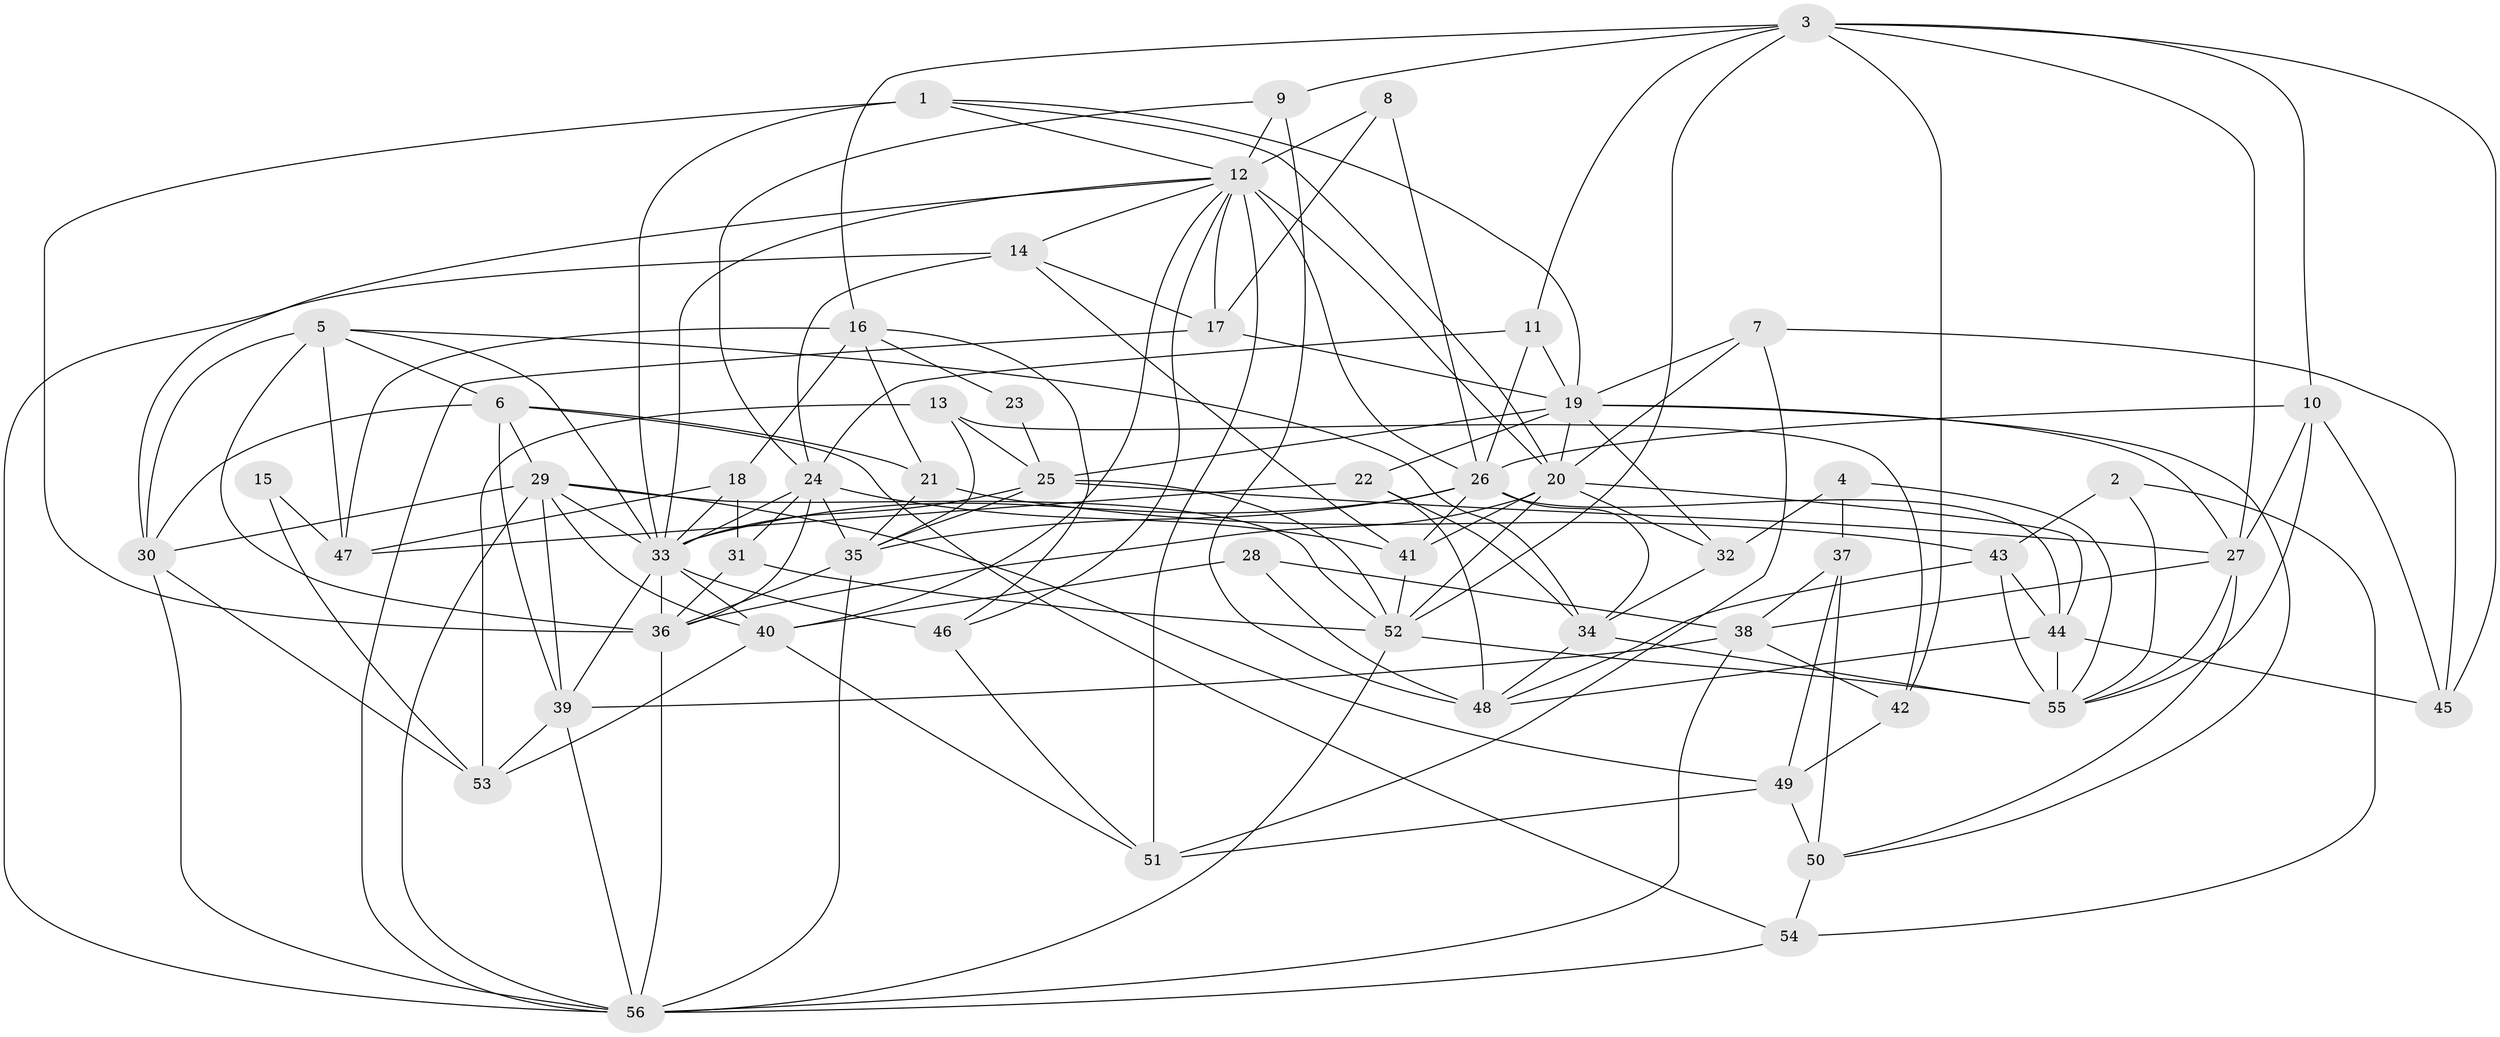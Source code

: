 // original degree distribution, {4: 0.24107142857142858, 3: 0.29464285714285715, 2: 0.125, 5: 0.20535714285714285, 6: 0.08928571428571429, 7: 0.026785714285714284, 9: 0.008928571428571428, 8: 0.008928571428571428}
// Generated by graph-tools (version 1.1) at 2025/02/03/09/25 03:02:06]
// undirected, 56 vertices, 159 edges
graph export_dot {
graph [start="1"]
  node [color=gray90,style=filled];
  1;
  2;
  3;
  4;
  5;
  6;
  7;
  8;
  9;
  10;
  11;
  12;
  13;
  14;
  15;
  16;
  17;
  18;
  19;
  20;
  21;
  22;
  23;
  24;
  25;
  26;
  27;
  28;
  29;
  30;
  31;
  32;
  33;
  34;
  35;
  36;
  37;
  38;
  39;
  40;
  41;
  42;
  43;
  44;
  45;
  46;
  47;
  48;
  49;
  50;
  51;
  52;
  53;
  54;
  55;
  56;
  1 -- 12 [weight=1.0];
  1 -- 19 [weight=1.0];
  1 -- 20 [weight=1.0];
  1 -- 33 [weight=1.0];
  1 -- 36 [weight=2.0];
  2 -- 43 [weight=1.0];
  2 -- 54 [weight=1.0];
  2 -- 55 [weight=1.0];
  3 -- 9 [weight=1.0];
  3 -- 10 [weight=1.0];
  3 -- 11 [weight=1.0];
  3 -- 16 [weight=1.0];
  3 -- 27 [weight=1.0];
  3 -- 42 [weight=1.0];
  3 -- 45 [weight=1.0];
  3 -- 52 [weight=1.0];
  4 -- 32 [weight=1.0];
  4 -- 37 [weight=1.0];
  4 -- 55 [weight=1.0];
  5 -- 6 [weight=1.0];
  5 -- 30 [weight=2.0];
  5 -- 33 [weight=1.0];
  5 -- 34 [weight=1.0];
  5 -- 36 [weight=1.0];
  5 -- 47 [weight=1.0];
  6 -- 21 [weight=1.0];
  6 -- 29 [weight=1.0];
  6 -- 30 [weight=1.0];
  6 -- 39 [weight=1.0];
  6 -- 54 [weight=1.0];
  7 -- 19 [weight=1.0];
  7 -- 20 [weight=1.0];
  7 -- 45 [weight=1.0];
  7 -- 51 [weight=1.0];
  8 -- 12 [weight=1.0];
  8 -- 17 [weight=1.0];
  8 -- 26 [weight=1.0];
  9 -- 12 [weight=1.0];
  9 -- 24 [weight=1.0];
  9 -- 48 [weight=1.0];
  10 -- 26 [weight=1.0];
  10 -- 27 [weight=1.0];
  10 -- 45 [weight=1.0];
  10 -- 55 [weight=1.0];
  11 -- 19 [weight=1.0];
  11 -- 24 [weight=1.0];
  11 -- 26 [weight=1.0];
  12 -- 14 [weight=1.0];
  12 -- 17 [weight=1.0];
  12 -- 20 [weight=1.0];
  12 -- 26 [weight=1.0];
  12 -- 30 [weight=1.0];
  12 -- 33 [weight=1.0];
  12 -- 40 [weight=1.0];
  12 -- 46 [weight=1.0];
  12 -- 51 [weight=3.0];
  13 -- 25 [weight=1.0];
  13 -- 35 [weight=1.0];
  13 -- 42 [weight=1.0];
  13 -- 53 [weight=1.0];
  14 -- 17 [weight=1.0];
  14 -- 24 [weight=1.0];
  14 -- 41 [weight=1.0];
  14 -- 56 [weight=1.0];
  15 -- 47 [weight=1.0];
  15 -- 53 [weight=1.0];
  16 -- 18 [weight=1.0];
  16 -- 21 [weight=1.0];
  16 -- 23 [weight=1.0];
  16 -- 46 [weight=1.0];
  16 -- 47 [weight=1.0];
  17 -- 19 [weight=1.0];
  17 -- 56 [weight=1.0];
  18 -- 31 [weight=1.0];
  18 -- 33 [weight=1.0];
  18 -- 47 [weight=1.0];
  19 -- 20 [weight=1.0];
  19 -- 22 [weight=1.0];
  19 -- 25 [weight=1.0];
  19 -- 27 [weight=1.0];
  19 -- 32 [weight=1.0];
  19 -- 50 [weight=1.0];
  20 -- 32 [weight=1.0];
  20 -- 36 [weight=1.0];
  20 -- 41 [weight=1.0];
  20 -- 44 [weight=1.0];
  20 -- 52 [weight=1.0];
  21 -- 35 [weight=1.0];
  21 -- 43 [weight=1.0];
  22 -- 34 [weight=2.0];
  22 -- 47 [weight=1.0];
  22 -- 48 [weight=1.0];
  23 -- 25 [weight=1.0];
  24 -- 31 [weight=1.0];
  24 -- 33 [weight=1.0];
  24 -- 35 [weight=1.0];
  24 -- 36 [weight=1.0];
  24 -- 41 [weight=1.0];
  25 -- 27 [weight=1.0];
  25 -- 33 [weight=1.0];
  25 -- 35 [weight=1.0];
  25 -- 52 [weight=1.0];
  26 -- 33 [weight=1.0];
  26 -- 34 [weight=1.0];
  26 -- 35 [weight=1.0];
  26 -- 41 [weight=1.0];
  26 -- 44 [weight=1.0];
  27 -- 38 [weight=1.0];
  27 -- 50 [weight=1.0];
  27 -- 55 [weight=1.0];
  28 -- 38 [weight=1.0];
  28 -- 40 [weight=1.0];
  28 -- 48 [weight=1.0];
  29 -- 30 [weight=1.0];
  29 -- 33 [weight=1.0];
  29 -- 39 [weight=1.0];
  29 -- 40 [weight=1.0];
  29 -- 49 [weight=1.0];
  29 -- 52 [weight=1.0];
  29 -- 56 [weight=1.0];
  30 -- 53 [weight=1.0];
  30 -- 56 [weight=1.0];
  31 -- 36 [weight=1.0];
  31 -- 52 [weight=1.0];
  32 -- 34 [weight=1.0];
  33 -- 36 [weight=2.0];
  33 -- 39 [weight=1.0];
  33 -- 40 [weight=1.0];
  33 -- 46 [weight=1.0];
  34 -- 48 [weight=1.0];
  34 -- 55 [weight=1.0];
  35 -- 36 [weight=1.0];
  35 -- 56 [weight=1.0];
  36 -- 56 [weight=1.0];
  37 -- 38 [weight=1.0];
  37 -- 49 [weight=1.0];
  37 -- 50 [weight=1.0];
  38 -- 39 [weight=1.0];
  38 -- 42 [weight=1.0];
  38 -- 56 [weight=1.0];
  39 -- 53 [weight=1.0];
  39 -- 56 [weight=1.0];
  40 -- 51 [weight=1.0];
  40 -- 53 [weight=1.0];
  41 -- 52 [weight=1.0];
  42 -- 49 [weight=1.0];
  43 -- 44 [weight=1.0];
  43 -- 48 [weight=1.0];
  43 -- 55 [weight=2.0];
  44 -- 45 [weight=1.0];
  44 -- 48 [weight=1.0];
  44 -- 55 [weight=1.0];
  46 -- 51 [weight=1.0];
  49 -- 50 [weight=2.0];
  49 -- 51 [weight=1.0];
  50 -- 54 [weight=1.0];
  52 -- 55 [weight=1.0];
  52 -- 56 [weight=1.0];
  54 -- 56 [weight=1.0];
}
